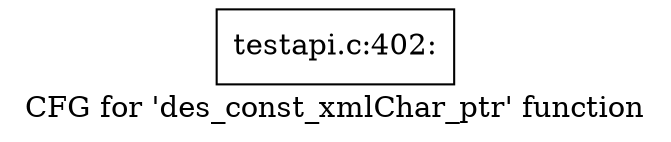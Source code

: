 digraph "CFG for 'des_const_xmlChar_ptr' function" {
	label="CFG for 'des_const_xmlChar_ptr' function";

	Node0x405f8c0 [shape=record,label="{testapi.c:402:}"];
}
